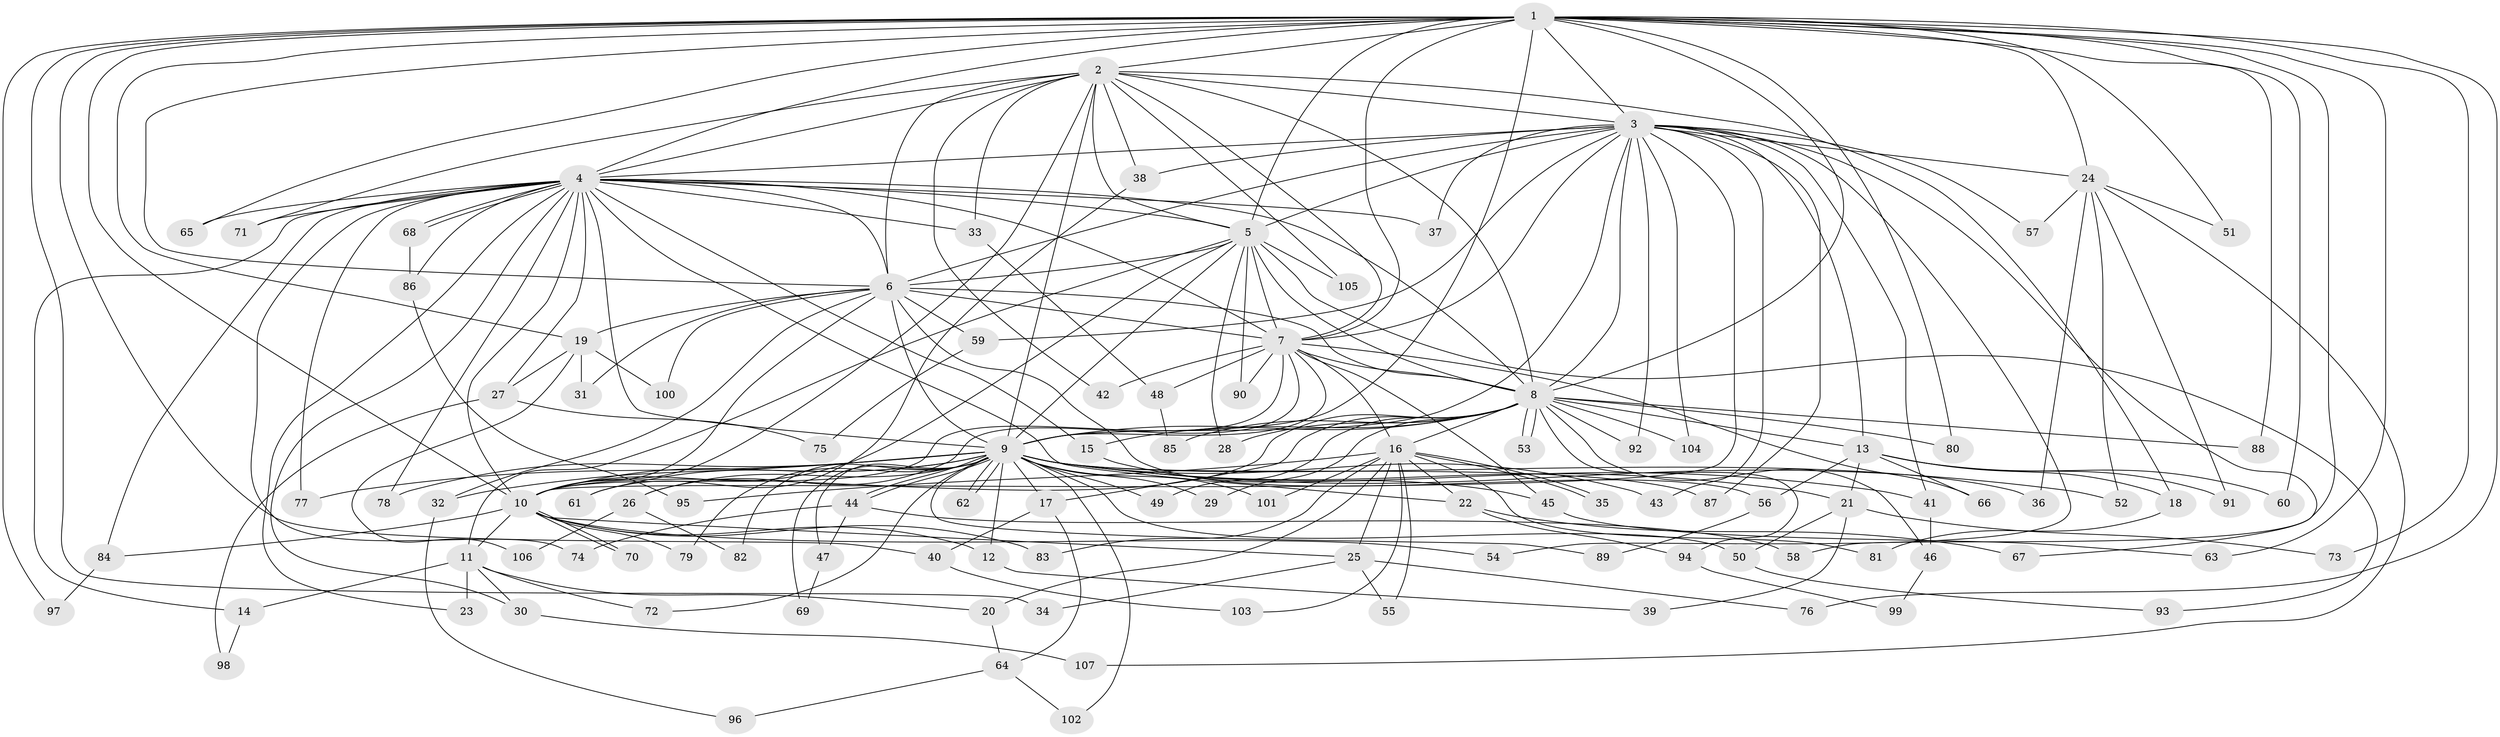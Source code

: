 // Generated by graph-tools (version 1.1) at 2025/34/03/09/25 02:34:53]
// undirected, 107 vertices, 239 edges
graph export_dot {
graph [start="1"]
  node [color=gray90,style=filled];
  1;
  2;
  3;
  4;
  5;
  6;
  7;
  8;
  9;
  10;
  11;
  12;
  13;
  14;
  15;
  16;
  17;
  18;
  19;
  20;
  21;
  22;
  23;
  24;
  25;
  26;
  27;
  28;
  29;
  30;
  31;
  32;
  33;
  34;
  35;
  36;
  37;
  38;
  39;
  40;
  41;
  42;
  43;
  44;
  45;
  46;
  47;
  48;
  49;
  50;
  51;
  52;
  53;
  54;
  55;
  56;
  57;
  58;
  59;
  60;
  61;
  62;
  63;
  64;
  65;
  66;
  67;
  68;
  69;
  70;
  71;
  72;
  73;
  74;
  75;
  76;
  77;
  78;
  79;
  80;
  81;
  82;
  83;
  84;
  85;
  86;
  87;
  88;
  89;
  90;
  91;
  92;
  93;
  94;
  95;
  96;
  97;
  98;
  99;
  100;
  101;
  102;
  103;
  104;
  105;
  106;
  107;
  1 -- 2;
  1 -- 3;
  1 -- 4;
  1 -- 5;
  1 -- 6;
  1 -- 7;
  1 -- 8;
  1 -- 9;
  1 -- 10;
  1 -- 19;
  1 -- 24;
  1 -- 34;
  1 -- 40;
  1 -- 51;
  1 -- 58;
  1 -- 60;
  1 -- 63;
  1 -- 65;
  1 -- 73;
  1 -- 76;
  1 -- 80;
  1 -- 88;
  1 -- 97;
  2 -- 3;
  2 -- 4;
  2 -- 5;
  2 -- 6;
  2 -- 7;
  2 -- 8;
  2 -- 9;
  2 -- 10;
  2 -- 18;
  2 -- 33;
  2 -- 38;
  2 -- 42;
  2 -- 71;
  2 -- 105;
  3 -- 4;
  3 -- 5;
  3 -- 6;
  3 -- 7;
  3 -- 8;
  3 -- 9;
  3 -- 10;
  3 -- 13;
  3 -- 24;
  3 -- 37;
  3 -- 38;
  3 -- 41;
  3 -- 43;
  3 -- 54;
  3 -- 57;
  3 -- 59;
  3 -- 67;
  3 -- 87;
  3 -- 92;
  3 -- 104;
  4 -- 5;
  4 -- 6;
  4 -- 7;
  4 -- 8;
  4 -- 9;
  4 -- 10;
  4 -- 14;
  4 -- 15;
  4 -- 22;
  4 -- 23;
  4 -- 27;
  4 -- 30;
  4 -- 33;
  4 -- 37;
  4 -- 65;
  4 -- 68;
  4 -- 68;
  4 -- 71;
  4 -- 74;
  4 -- 77;
  4 -- 78;
  4 -- 84;
  4 -- 86;
  5 -- 6;
  5 -- 7;
  5 -- 8;
  5 -- 9;
  5 -- 10;
  5 -- 11;
  5 -- 28;
  5 -- 90;
  5 -- 93;
  5 -- 105;
  6 -- 7;
  6 -- 8;
  6 -- 9;
  6 -- 10;
  6 -- 19;
  6 -- 31;
  6 -- 32;
  6 -- 56;
  6 -- 59;
  6 -- 100;
  7 -- 8;
  7 -- 9;
  7 -- 10;
  7 -- 16;
  7 -- 26;
  7 -- 42;
  7 -- 45;
  7 -- 48;
  7 -- 66;
  7 -- 90;
  8 -- 9;
  8 -- 10;
  8 -- 13;
  8 -- 15;
  8 -- 16;
  8 -- 17;
  8 -- 28;
  8 -- 29;
  8 -- 46;
  8 -- 49;
  8 -- 53;
  8 -- 53;
  8 -- 80;
  8 -- 85;
  8 -- 88;
  8 -- 92;
  8 -- 94;
  8 -- 104;
  9 -- 10;
  9 -- 12;
  9 -- 17;
  9 -- 21;
  9 -- 26;
  9 -- 29;
  9 -- 32;
  9 -- 36;
  9 -- 41;
  9 -- 43;
  9 -- 44;
  9 -- 44;
  9 -- 47;
  9 -- 49;
  9 -- 50;
  9 -- 52;
  9 -- 61;
  9 -- 62;
  9 -- 62;
  9 -- 69;
  9 -- 72;
  9 -- 77;
  9 -- 78;
  9 -- 79;
  9 -- 82;
  9 -- 87;
  9 -- 89;
  9 -- 101;
  9 -- 102;
  10 -- 11;
  10 -- 12;
  10 -- 25;
  10 -- 54;
  10 -- 70;
  10 -- 70;
  10 -- 79;
  10 -- 83;
  10 -- 84;
  11 -- 14;
  11 -- 20;
  11 -- 23;
  11 -- 30;
  11 -- 72;
  12 -- 39;
  13 -- 18;
  13 -- 21;
  13 -- 56;
  13 -- 60;
  13 -- 66;
  13 -- 91;
  14 -- 98;
  15 -- 45;
  16 -- 20;
  16 -- 22;
  16 -- 25;
  16 -- 35;
  16 -- 35;
  16 -- 55;
  16 -- 81;
  16 -- 83;
  16 -- 95;
  16 -- 101;
  16 -- 103;
  17 -- 40;
  17 -- 64;
  18 -- 81;
  19 -- 27;
  19 -- 31;
  19 -- 100;
  19 -- 106;
  20 -- 64;
  21 -- 39;
  21 -- 50;
  21 -- 73;
  22 -- 67;
  22 -- 94;
  24 -- 36;
  24 -- 51;
  24 -- 52;
  24 -- 57;
  24 -- 91;
  24 -- 107;
  25 -- 34;
  25 -- 55;
  25 -- 76;
  26 -- 82;
  26 -- 106;
  27 -- 75;
  27 -- 98;
  30 -- 107;
  32 -- 96;
  33 -- 48;
  38 -- 61;
  40 -- 103;
  41 -- 46;
  44 -- 47;
  44 -- 58;
  44 -- 74;
  45 -- 63;
  46 -- 99;
  47 -- 69;
  48 -- 85;
  50 -- 93;
  56 -- 89;
  59 -- 75;
  64 -- 96;
  64 -- 102;
  68 -- 86;
  84 -- 97;
  86 -- 95;
  94 -- 99;
}
